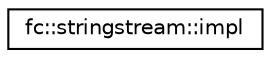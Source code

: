 digraph "Graphical Class Hierarchy"
{
  edge [fontname="Helvetica",fontsize="10",labelfontname="Helvetica",labelfontsize="10"];
  node [fontname="Helvetica",fontsize="10",shape=record];
  rankdir="LR";
  Node0 [label="fc::stringstream::impl",height=0.2,width=0.4,color="black", fillcolor="white", style="filled",URL="$classfc_1_1stringstream_1_1impl.html"];
}
